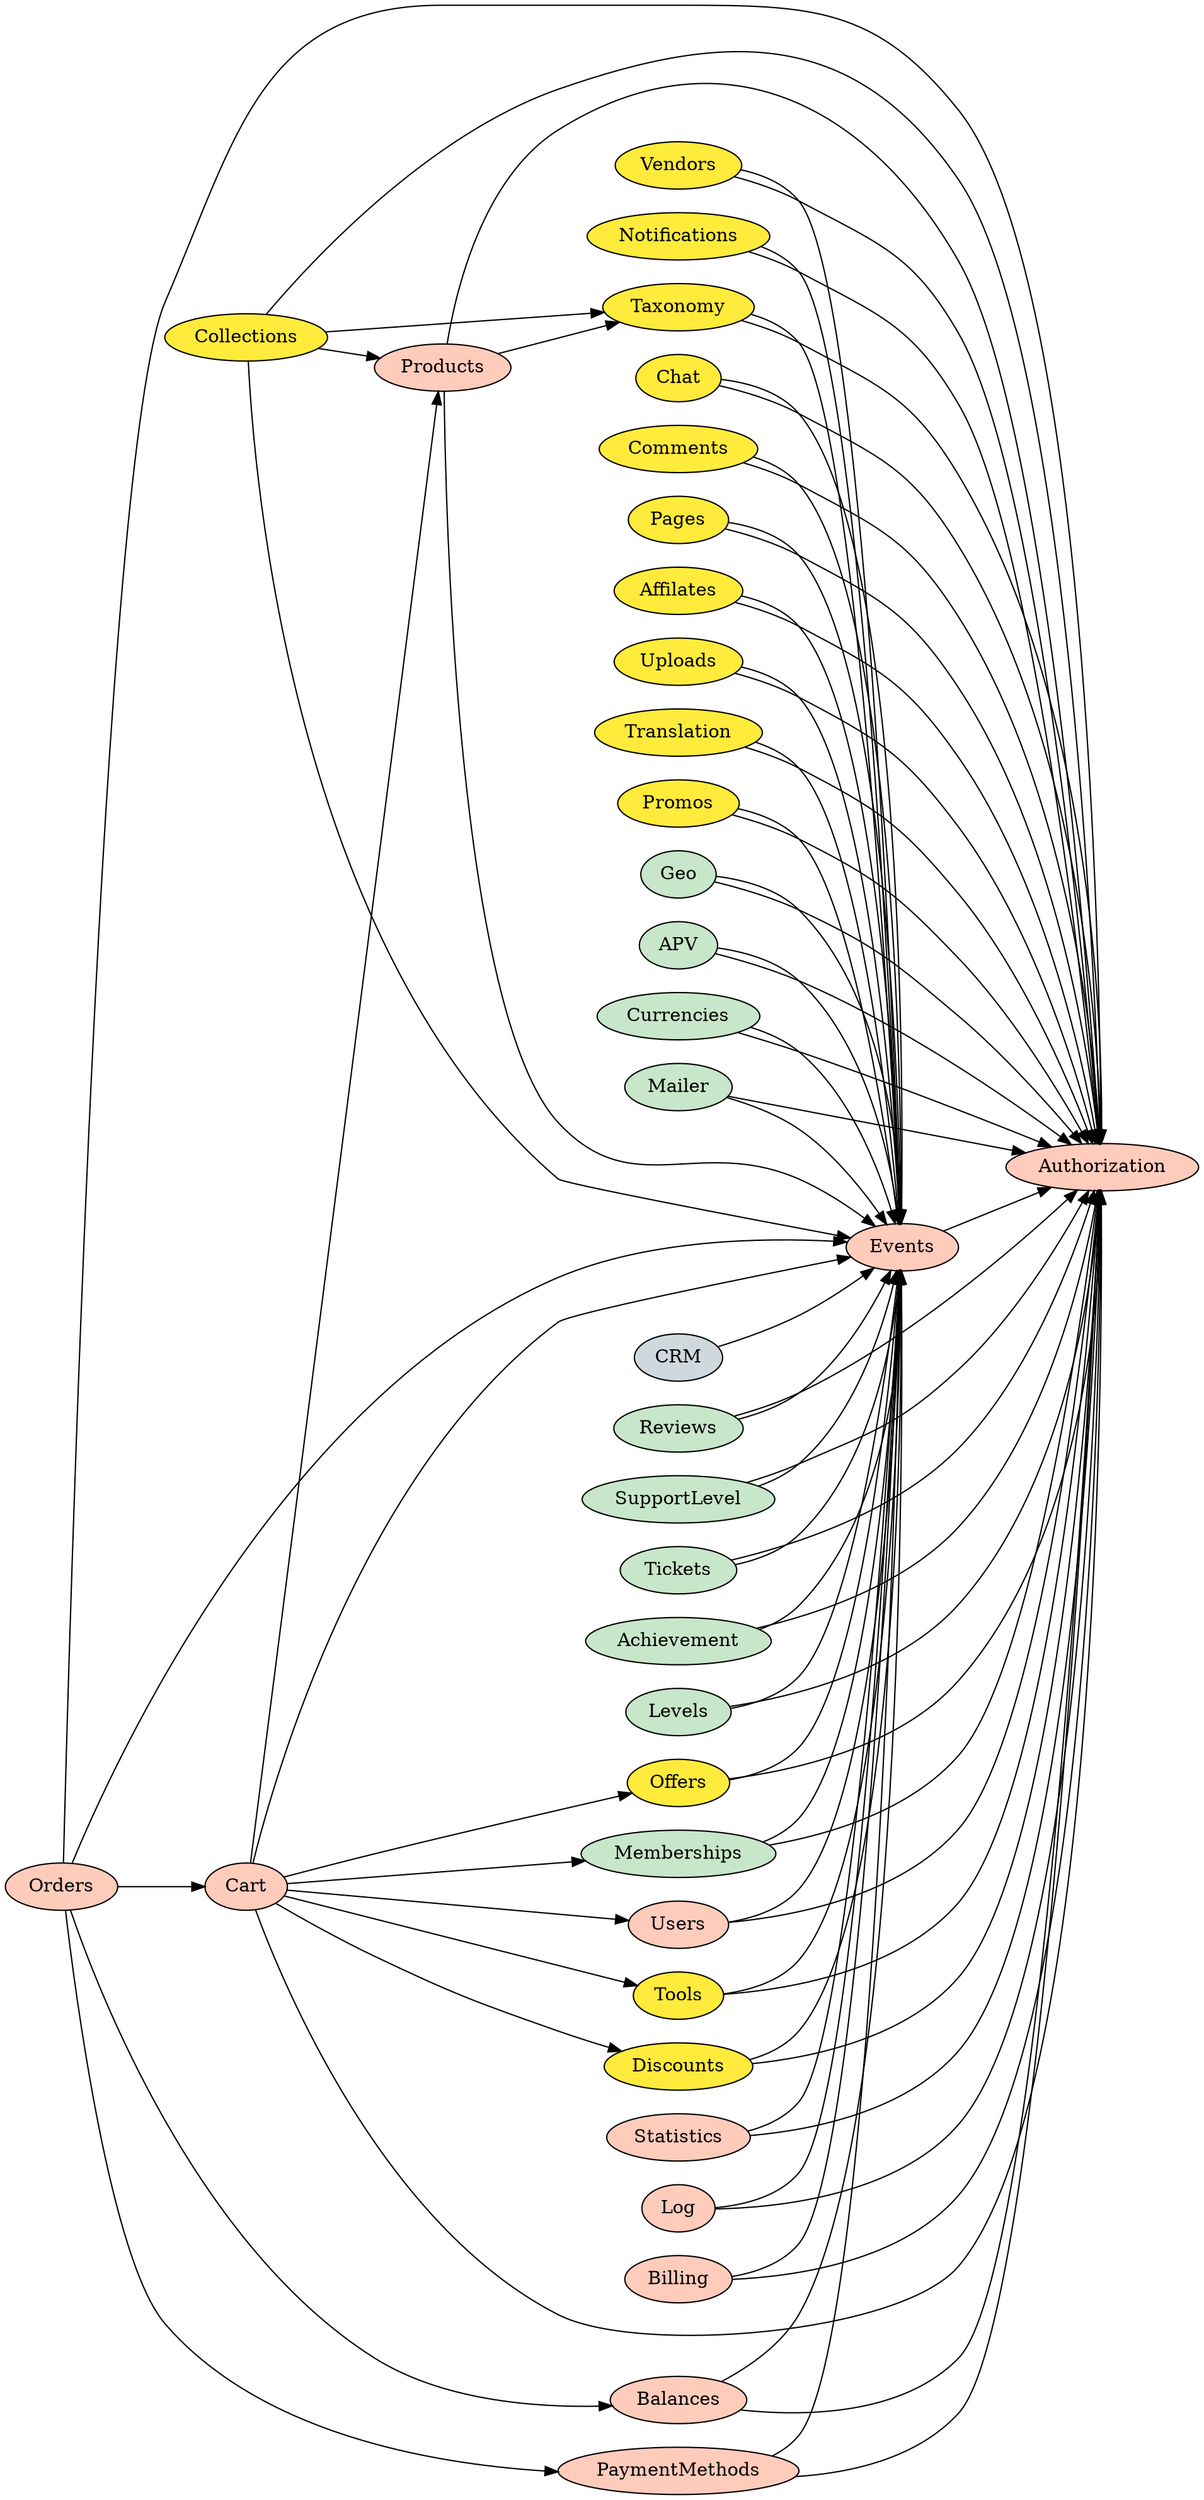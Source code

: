 digraph architecture {
  rankdir=LR;

  // Storage - #303F9F (dark blue)
  node[fillcolor="#303F9F " style="filled" fontcolor="white"];
  
  // Client-side Apps - #FFEB3B (yellow)
  node[fillcolor="#FFEB3B " style="filled" fontcolor="black"];
  //Average  
  Vendors;Collections;Notifications;Tools;Discounts;Chat;Taxonomy;Comments;Pages;
  Affilates;Taxonomy;Offers;Uploads;Translation;Promos;


  // Microservices - #C8E6C9 (light green)
  node[fillcolor="#C8E6C9 " style="filled" fontcolor="black"];
  //Small
  Geo;APV;Currencies;Mailer;Memberships;Reviews;SupportLevel;Tickets;
  Achievement;Levels;



  // API Gateways - #FFCCBC (light orange)
  node[fillcolor="#FFCCBC " style="filled" fontcolor="black"];
  //huge
  Users;Balances;Products;Events;Orders;Auth[label="Authorization"];Statistics;Log;Billing;PaymentMethods;Cart;


  // 3rd-party APIs - #CFD8DC (light grey)
  node[fillcolor="#CFD8DC " style="filled" fontcolor="black"];
  CRM;
 
  
  subgraph plasma {
    {  Users,Balances, Orders, Products, Cart,    Geo,    APV,    Vendors,    Collections,    Currencies,    Mailer,    Memberships,    Notifications,    PaymentMethods,    Reviews,    Statistics,    SupportLevel,    Tickets,    Uploads,    Offers,    Tools,    Discounts,    Chat,    Log,    Taxonomy,    Achievement,    Comments,    Pages,    Affilates,    Translation, Levels,  Promos,Billing,CRM} -> Events;
    { Users,Balances, Orders, Products, Cart,    Geo,    APV,    Vendors,    Collections,    Currencies,    Mailer,    Memberships,    Notifications,    PaymentMethods,    Reviews,    Statistics,    SupportLevel,    Tickets,    Uploads,    Offers,    Tools,    Discounts,    Chat,    Log,    Taxonomy,    Achievement,    Comments,    Pages,    Affilates,    Translation, Levels,Promos,Billing} -> Auth;
    Events -> Auth;
  }
  subgraph plasma_cart {
    Cart -> {Discounts, Products, Tools, Offers,Memberships, Users};

  }
  
  subgraph plasma_search {
    Products -> {Taxonomy};
    Collections-> {Taxonomy,Products};
    

  }
  
  subgraph plasma_checkout {
    Orders -> {Cart,PaymentMethods,Balances};

  }
  
}
